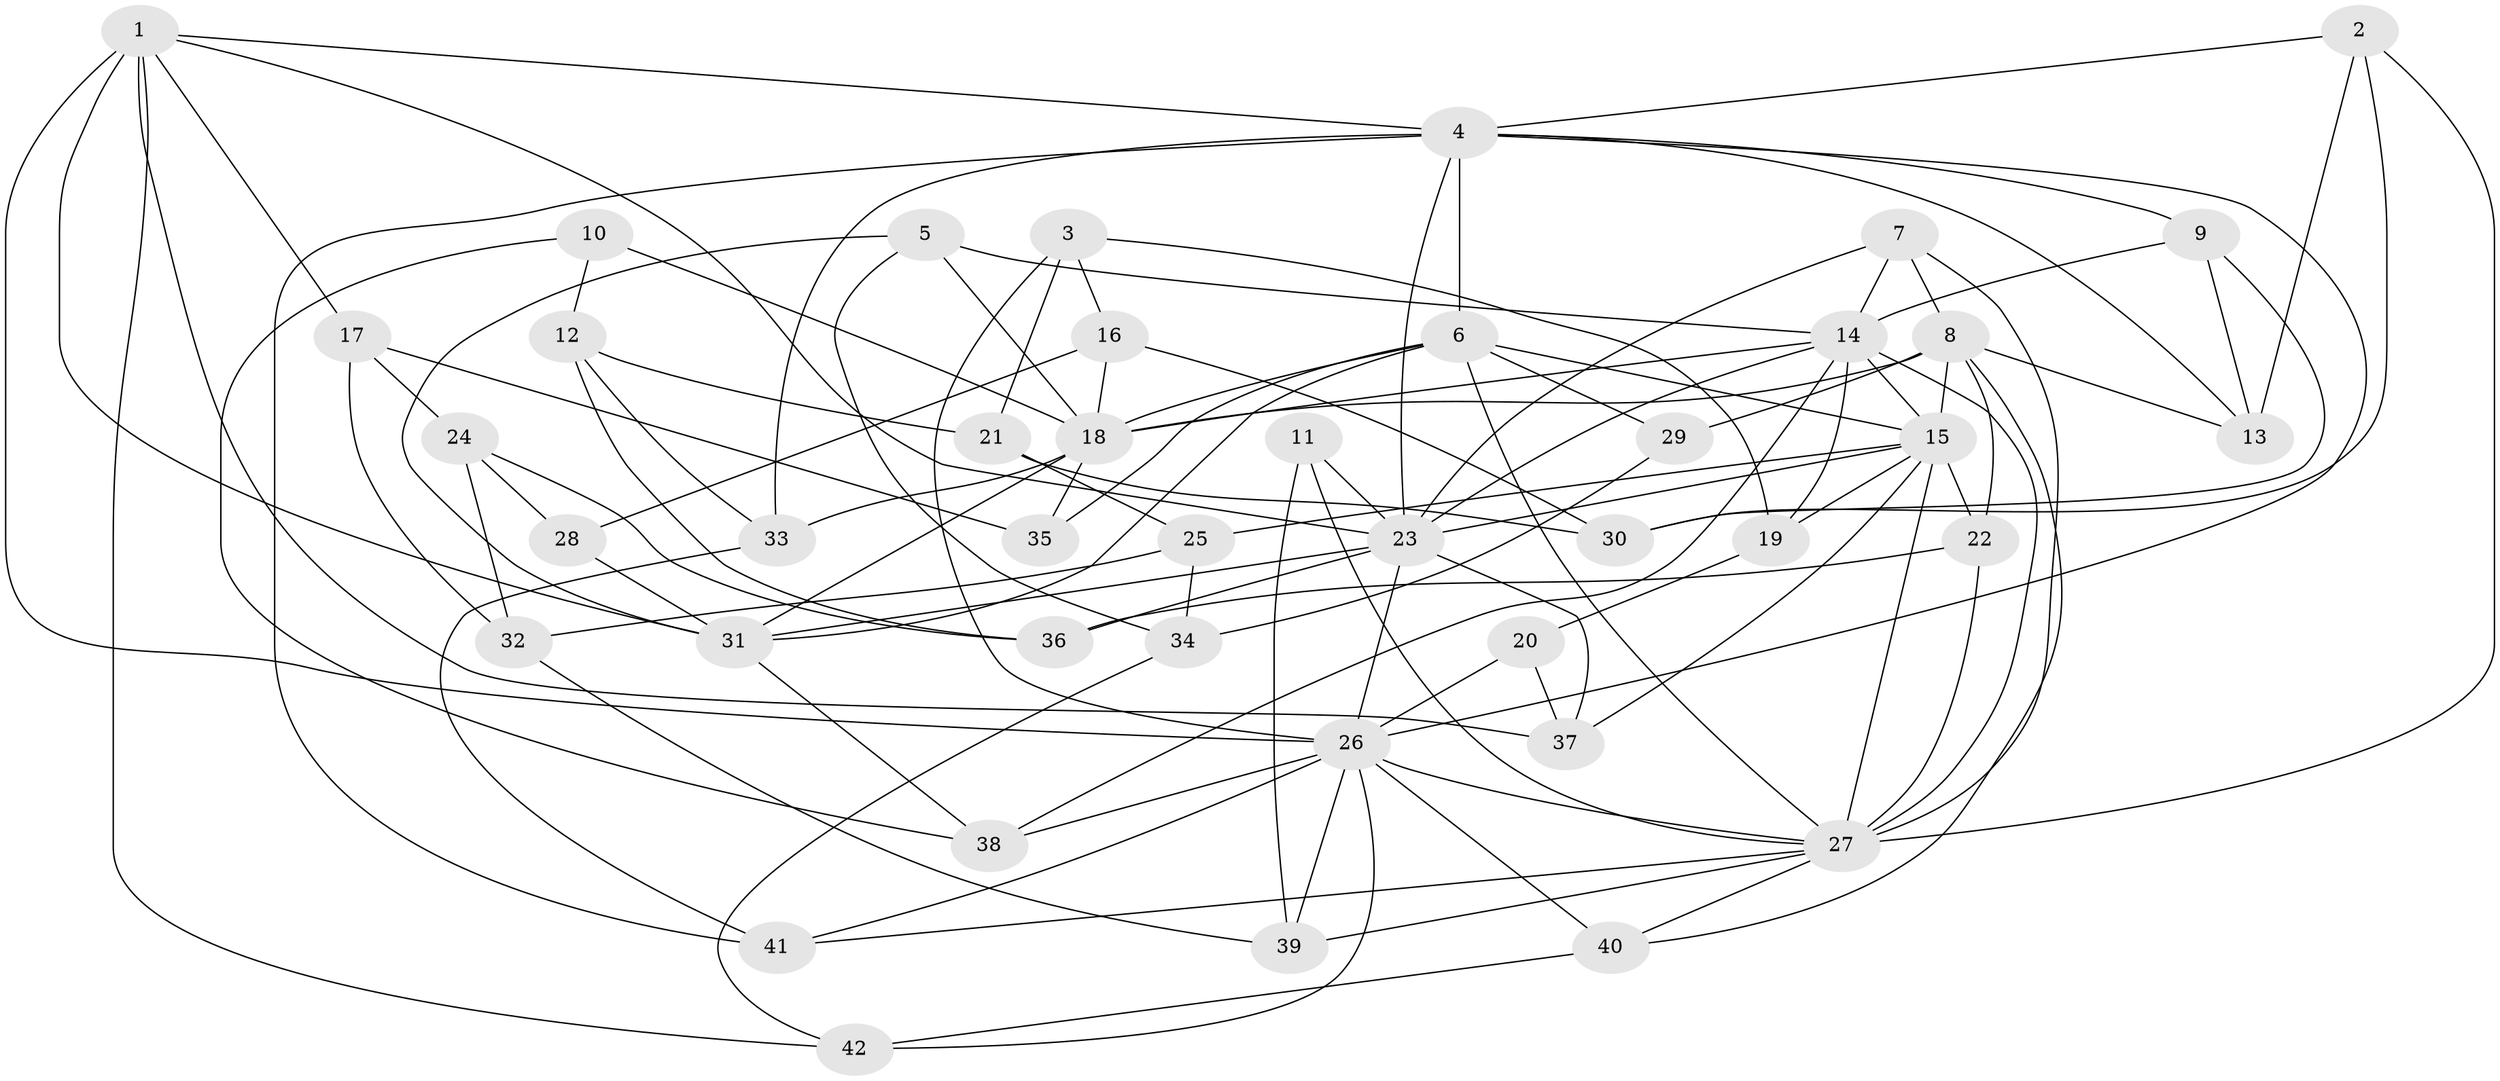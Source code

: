 // original degree distribution, {4: 1.0}
// Generated by graph-tools (version 1.1) at 2025/38/03/09/25 02:38:04]
// undirected, 42 vertices, 107 edges
graph export_dot {
graph [start="1"]
  node [color=gray90,style=filled];
  1;
  2;
  3;
  4;
  5;
  6;
  7;
  8;
  9;
  10;
  11;
  12;
  13;
  14;
  15;
  16;
  17;
  18;
  19;
  20;
  21;
  22;
  23;
  24;
  25;
  26;
  27;
  28;
  29;
  30;
  31;
  32;
  33;
  34;
  35;
  36;
  37;
  38;
  39;
  40;
  41;
  42;
  1 -- 4 [weight=1.0];
  1 -- 17 [weight=1.0];
  1 -- 23 [weight=1.0];
  1 -- 26 [weight=1.0];
  1 -- 31 [weight=2.0];
  1 -- 37 [weight=1.0];
  1 -- 42 [weight=1.0];
  2 -- 4 [weight=1.0];
  2 -- 13 [weight=1.0];
  2 -- 27 [weight=1.0];
  2 -- 30 [weight=1.0];
  3 -- 16 [weight=1.0];
  3 -- 19 [weight=1.0];
  3 -- 21 [weight=1.0];
  3 -- 26 [weight=1.0];
  4 -- 6 [weight=2.0];
  4 -- 9 [weight=1.0];
  4 -- 13 [weight=1.0];
  4 -- 23 [weight=1.0];
  4 -- 26 [weight=1.0];
  4 -- 33 [weight=1.0];
  4 -- 41 [weight=1.0];
  5 -- 14 [weight=1.0];
  5 -- 18 [weight=1.0];
  5 -- 31 [weight=1.0];
  5 -- 34 [weight=1.0];
  6 -- 15 [weight=1.0];
  6 -- 18 [weight=3.0];
  6 -- 27 [weight=1.0];
  6 -- 29 [weight=2.0];
  6 -- 31 [weight=1.0];
  6 -- 35 [weight=2.0];
  7 -- 8 [weight=1.0];
  7 -- 14 [weight=1.0];
  7 -- 23 [weight=1.0];
  7 -- 27 [weight=1.0];
  8 -- 13 [weight=1.0];
  8 -- 15 [weight=2.0];
  8 -- 18 [weight=1.0];
  8 -- 22 [weight=1.0];
  8 -- 29 [weight=1.0];
  8 -- 40 [weight=1.0];
  9 -- 13 [weight=1.0];
  9 -- 14 [weight=1.0];
  9 -- 30 [weight=1.0];
  10 -- 12 [weight=1.0];
  10 -- 18 [weight=2.0];
  10 -- 38 [weight=1.0];
  11 -- 23 [weight=2.0];
  11 -- 27 [weight=1.0];
  11 -- 39 [weight=1.0];
  12 -- 21 [weight=1.0];
  12 -- 33 [weight=1.0];
  12 -- 36 [weight=1.0];
  14 -- 15 [weight=1.0];
  14 -- 18 [weight=1.0];
  14 -- 19 [weight=1.0];
  14 -- 23 [weight=1.0];
  14 -- 27 [weight=2.0];
  14 -- 38 [weight=1.0];
  15 -- 19 [weight=1.0];
  15 -- 22 [weight=1.0];
  15 -- 23 [weight=1.0];
  15 -- 25 [weight=1.0];
  15 -- 27 [weight=1.0];
  15 -- 37 [weight=1.0];
  16 -- 18 [weight=1.0];
  16 -- 28 [weight=1.0];
  16 -- 30 [weight=1.0];
  17 -- 24 [weight=1.0];
  17 -- 32 [weight=1.0];
  17 -- 35 [weight=1.0];
  18 -- 31 [weight=1.0];
  18 -- 33 [weight=1.0];
  18 -- 35 [weight=1.0];
  19 -- 20 [weight=1.0];
  20 -- 26 [weight=2.0];
  20 -- 37 [weight=1.0];
  21 -- 25 [weight=1.0];
  21 -- 30 [weight=1.0];
  22 -- 27 [weight=1.0];
  22 -- 36 [weight=1.0];
  23 -- 26 [weight=1.0];
  23 -- 31 [weight=2.0];
  23 -- 36 [weight=1.0];
  23 -- 37 [weight=1.0];
  24 -- 28 [weight=1.0];
  24 -- 32 [weight=1.0];
  24 -- 36 [weight=1.0];
  25 -- 32 [weight=1.0];
  25 -- 34 [weight=1.0];
  26 -- 27 [weight=1.0];
  26 -- 38 [weight=1.0];
  26 -- 39 [weight=1.0];
  26 -- 40 [weight=1.0];
  26 -- 41 [weight=1.0];
  26 -- 42 [weight=1.0];
  27 -- 39 [weight=1.0];
  27 -- 40 [weight=1.0];
  27 -- 41 [weight=1.0];
  28 -- 31 [weight=2.0];
  29 -- 34 [weight=1.0];
  31 -- 38 [weight=1.0];
  32 -- 39 [weight=1.0];
  33 -- 41 [weight=1.0];
  34 -- 42 [weight=1.0];
  40 -- 42 [weight=1.0];
}
